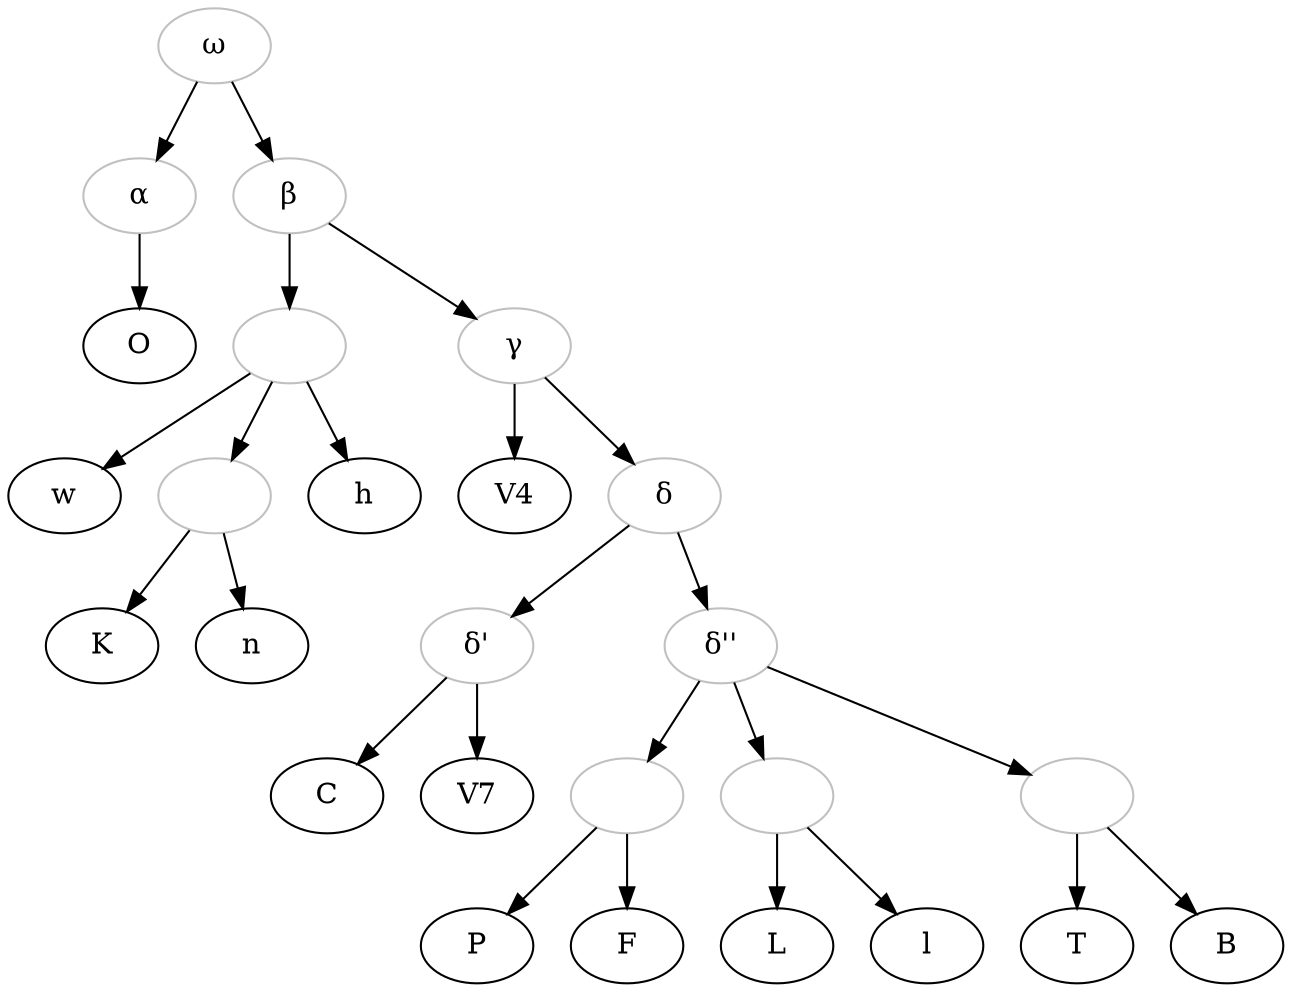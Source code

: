 digraph {

    omega -> alpha;
    alpha -> O;
    omega -> beta
    beta -> 1
    1 -> w
    1 -> 2
    2 -> K
    2 -> n
    1 -> h

    beta -> gamma
    gamma -> V4
    gamma -> delta
    delta -> deltaprime
    deltaprime -> C
    deltaprime -> V7
    delta -> deltasecond
    deltasecond -> 3
    3 -> P
    3 -> F
    deltasecond -> 4
    4 -> L
    4 -> l
    deltasecond -> 5
    5 -> T
    5 -> B

    omega[color="grey", label="ω"]
    alpha[color="grey", label="α"]
    beta[color="grey", label="β"]
    gamma[color="grey", label="γ"]
    delta[color="grey", label="δ"]
    deltaprime[color="grey", label="δ'"]
    deltasecond[color="grey", label="δ''"]
    1[color="grey",label=""]
    2[color="grey",label=""]
    3[color="grey",label=""]
    4[color="grey",label=""]
    5[color="grey",label=""]

}

